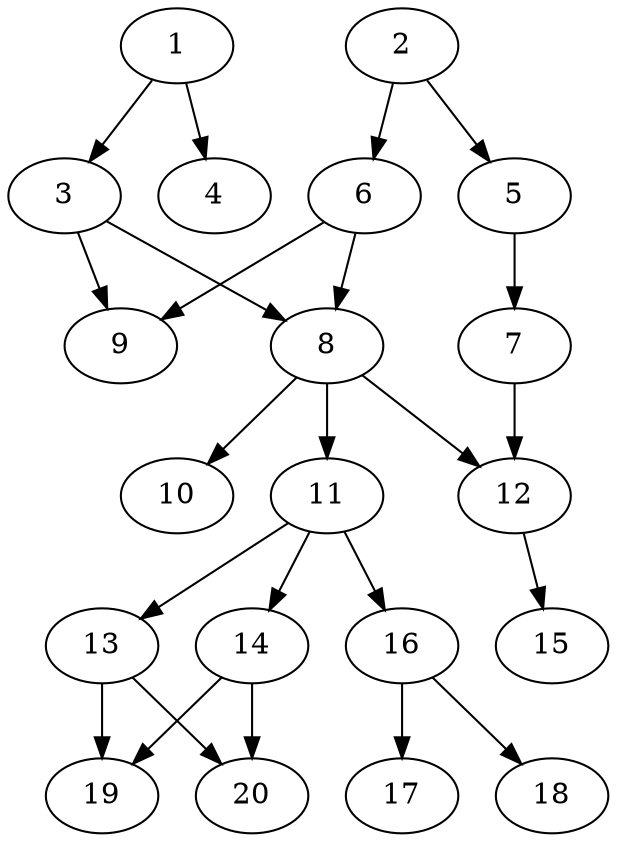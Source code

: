 // DAG automatically generated by daggen at Sat Jul 27 15:34:46 2019
// ./daggen --dot -n 20 --ccr 0.5 --fat 0.4 --regular 0.5 --density 0.4 --mindata 5242880 --maxdata 52428800 
digraph G {
  1 [size="40933376", alpha="0.16", expect_size="20466688"] 
  1 -> 3 [size ="20466688"]
  1 -> 4 [size ="20466688"]
  2 [size="48371712", alpha="0.00", expect_size="24185856"] 
  2 -> 5 [size ="24185856"]
  2 -> 6 [size ="24185856"]
  3 [size="54493184", alpha="0.12", expect_size="27246592"] 
  3 -> 8 [size ="27246592"]
  3 -> 9 [size ="27246592"]
  4 [size="31127552", alpha="0.01", expect_size="15563776"] 
  5 [size="57288704", alpha="0.07", expect_size="28644352"] 
  5 -> 7 [size ="28644352"]
  6 [size="19810304", alpha="0.10", expect_size="9905152"] 
  6 -> 8 [size ="9905152"]
  6 -> 9 [size ="9905152"]
  7 [size="95139840", alpha="0.05", expect_size="47569920"] 
  7 -> 12 [size ="47569920"]
  8 [size="70246400", alpha="0.10", expect_size="35123200"] 
  8 -> 10 [size ="35123200"]
  8 -> 11 [size ="35123200"]
  8 -> 12 [size ="35123200"]
  9 [size="72187904", alpha="0.09", expect_size="36093952"] 
  10 [size="42901504", alpha="0.08", expect_size="21450752"] 
  11 [size="41166848", alpha="0.20", expect_size="20583424"] 
  11 -> 13 [size ="20583424"]
  11 -> 14 [size ="20583424"]
  11 -> 16 [size ="20583424"]
  12 [size="20019200", alpha="0.06", expect_size="10009600"] 
  12 -> 15 [size ="10009600"]
  13 [size="21506048", alpha="0.08", expect_size="10753024"] 
  13 -> 19 [size ="10753024"]
  13 -> 20 [size ="10753024"]
  14 [size="77357056", alpha="0.15", expect_size="38678528"] 
  14 -> 19 [size ="38678528"]
  14 -> 20 [size ="38678528"]
  15 [size="81457152", alpha="0.05", expect_size="40728576"] 
  16 [size="20785152", alpha="0.10", expect_size="10392576"] 
  16 -> 17 [size ="10392576"]
  16 -> 18 [size ="10392576"]
  17 [size="70322176", alpha="0.11", expect_size="35161088"] 
  18 [size="94771200", alpha="0.20", expect_size="47385600"] 
  19 [size="46460928", alpha="0.14", expect_size="23230464"] 
  20 [size="88659968", alpha="0.19", expect_size="44329984"] 
}
